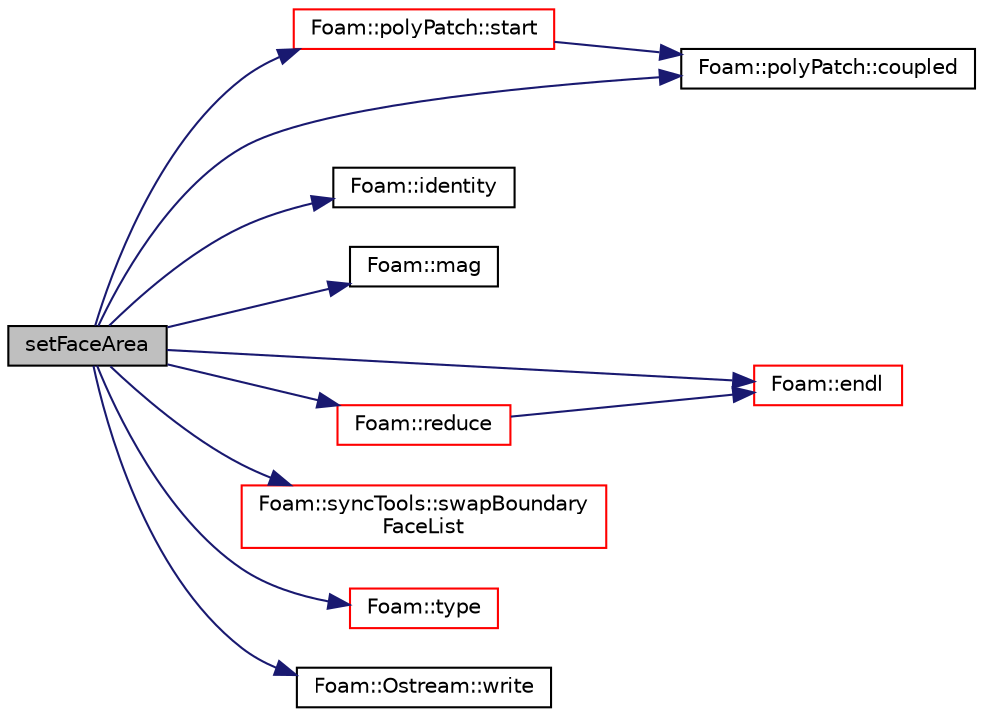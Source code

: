 digraph "setFaceArea"
{
  bgcolor="transparent";
  edge [fontname="Helvetica",fontsize="10",labelfontname="Helvetica",labelfontsize="10"];
  node [fontname="Helvetica",fontsize="10",shape=record];
  rankdir="LR";
  Node1 [label="setFaceArea",height=0.2,width=0.4,color="black", fillcolor="grey75", style="filled", fontcolor="black"];
  Node1 -> Node2 [color="midnightblue",fontsize="10",style="solid",fontname="Helvetica"];
  Node2 [label="Foam::polyPatch::coupled",height=0.2,width=0.4,color="black",URL="$a01935.html#acffd678e538fc569f301aacdb4f019b7",tooltip="Return true if this patch is geometrically coupled (i.e. faces and. "];
  Node1 -> Node3 [color="midnightblue",fontsize="10",style="solid",fontname="Helvetica"];
  Node3 [label="Foam::endl",height=0.2,width=0.4,color="red",URL="$a10733.html#a2db8fe02a0d3909e9351bb4275b23ce4",tooltip="Add newline and flush stream. "];
  Node1 -> Node4 [color="midnightblue",fontsize="10",style="solid",fontname="Helvetica"];
  Node4 [label="Foam::identity",height=0.2,width=0.4,color="black",URL="$a10733.html#a36af96cb841435845fffb4fe69208490",tooltip="Create identity map (map[i] == i) of given length. "];
  Node1 -> Node5 [color="midnightblue",fontsize="10",style="solid",fontname="Helvetica"];
  Node5 [label="Foam::mag",height=0.2,width=0.4,color="black",URL="$a10733.html#a929da2a3fdcf3dacbbe0487d3a330dae"];
  Node1 -> Node6 [color="midnightblue",fontsize="10",style="solid",fontname="Helvetica"];
  Node6 [label="Foam::reduce",height=0.2,width=0.4,color="red",URL="$a10733.html#a7ffd6af4acc2eb9ba72ee296b5ecda23"];
  Node6 -> Node3 [color="midnightblue",fontsize="10",style="solid",fontname="Helvetica"];
  Node1 -> Node7 [color="midnightblue",fontsize="10",style="solid",fontname="Helvetica"];
  Node7 [label="Foam::polyPatch::start",height=0.2,width=0.4,color="red",URL="$a01935.html#a861f370e41af7d54d7ff91da65de6e6a",tooltip="Return start label of this patch in the polyMesh face list. "];
  Node7 -> Node2 [color="midnightblue",fontsize="10",style="solid",fontname="Helvetica"];
  Node1 -> Node8 [color="midnightblue",fontsize="10",style="solid",fontname="Helvetica"];
  Node8 [label="Foam::syncTools::swapBoundary\lFaceList",height=0.2,width=0.4,color="red",URL="$a02545.html#a30e4f2ce2c2399c35f5d674bdb7c07fd",tooltip="Swap coupled boundary face values. "];
  Node1 -> Node9 [color="midnightblue",fontsize="10",style="solid",fontname="Helvetica"];
  Node9 [label="Foam::type",height=0.2,width=0.4,color="red",URL="$a10733.html#aec48583af672626378f501eb9fc32cd1",tooltip="Return the file type: DIRECTORY or FILE. "];
  Node1 -> Node10 [color="midnightblue",fontsize="10",style="solid",fontname="Helvetica"];
  Node10 [label="Foam::Ostream::write",height=0.2,width=0.4,color="black",URL="$a01737.html#a81a19ad9e4098b4701cc8bab9a59d78b",tooltip="Write next token to stream. "];
}
